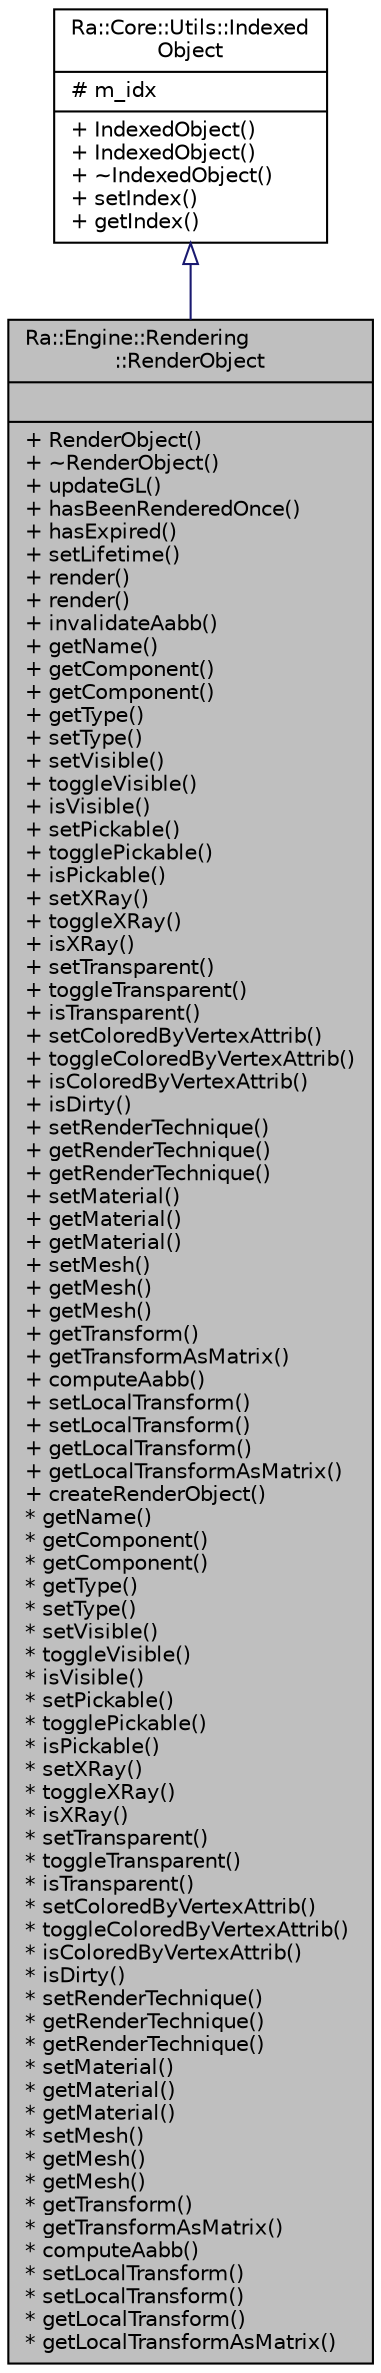 digraph "Ra::Engine::Rendering::RenderObject"
{
 // INTERACTIVE_SVG=YES
 // LATEX_PDF_SIZE
  edge [fontname="Helvetica",fontsize="10",labelfontname="Helvetica",labelfontsize="10"];
  node [fontname="Helvetica",fontsize="10",shape=record];
  Node1 [label="{Ra::Engine::Rendering\l::RenderObject\n||+ RenderObject()\l+ ~RenderObject()\l+ updateGL()\l+ hasBeenRenderedOnce()\l+ hasExpired()\l+ setLifetime()\l+ render()\l+ render()\l+ invalidateAabb()\l+ getName()\l+ getComponent()\l+ getComponent()\l+ getType()\l+ setType()\l+ setVisible()\l+ toggleVisible()\l+ isVisible()\l+ setPickable()\l+ togglePickable()\l+ isPickable()\l+ setXRay()\l+ toggleXRay()\l+ isXRay()\l+ setTransparent()\l+ toggleTransparent()\l+ isTransparent()\l+ setColoredByVertexAttrib()\l+ toggleColoredByVertexAttrib()\l+ isColoredByVertexAttrib()\l+ isDirty()\l+ setRenderTechnique()\l+ getRenderTechnique()\l+ getRenderTechnique()\l+ setMaterial()\l+ getMaterial()\l+ getMaterial()\l+ setMesh()\l+ getMesh()\l+ getMesh()\l+ getTransform()\l+ getTransformAsMatrix()\l+ computeAabb()\l+ setLocalTransform()\l+ setLocalTransform()\l+ getLocalTransform()\l+ getLocalTransformAsMatrix()\l+ createRenderObject()\l* getName()\l* getComponent()\l* getComponent()\l* getType()\l* setType()\l* setVisible()\l* toggleVisible()\l* isVisible()\l* setPickable()\l* togglePickable()\l* isPickable()\l* setXRay()\l* toggleXRay()\l* isXRay()\l* setTransparent()\l* toggleTransparent()\l* isTransparent()\l* setColoredByVertexAttrib()\l* toggleColoredByVertexAttrib()\l* isColoredByVertexAttrib()\l* isDirty()\l* setRenderTechnique()\l* getRenderTechnique()\l* getRenderTechnique()\l* setMaterial()\l* getMaterial()\l* getMaterial()\l* setMesh()\l* getMesh()\l* getMesh()\l* getTransform()\l* getTransformAsMatrix()\l* computeAabb()\l* setLocalTransform()\l* setLocalTransform()\l* getLocalTransform()\l* getLocalTransformAsMatrix()\l}",height=0.2,width=0.4,color="black", fillcolor="grey75", style="filled", fontcolor="black",tooltip=" "];
  Node2 -> Node1 [dir="back",color="midnightblue",fontsize="10",style="solid",arrowtail="onormal",fontname="Helvetica"];
  Node2 [label="{Ra::Core::Utils::Indexed\lObject\n|# m_idx\l|+ IndexedObject()\l+ IndexedObject()\l+ ~IndexedObject()\l+ setIndex()\l+ getIndex()\l}",height=0.2,width=0.4,color="black", fillcolor="white", style="filled",URL="$classRa_1_1Core_1_1Utils_1_1IndexedObject.html",tooltip=" "];
}
